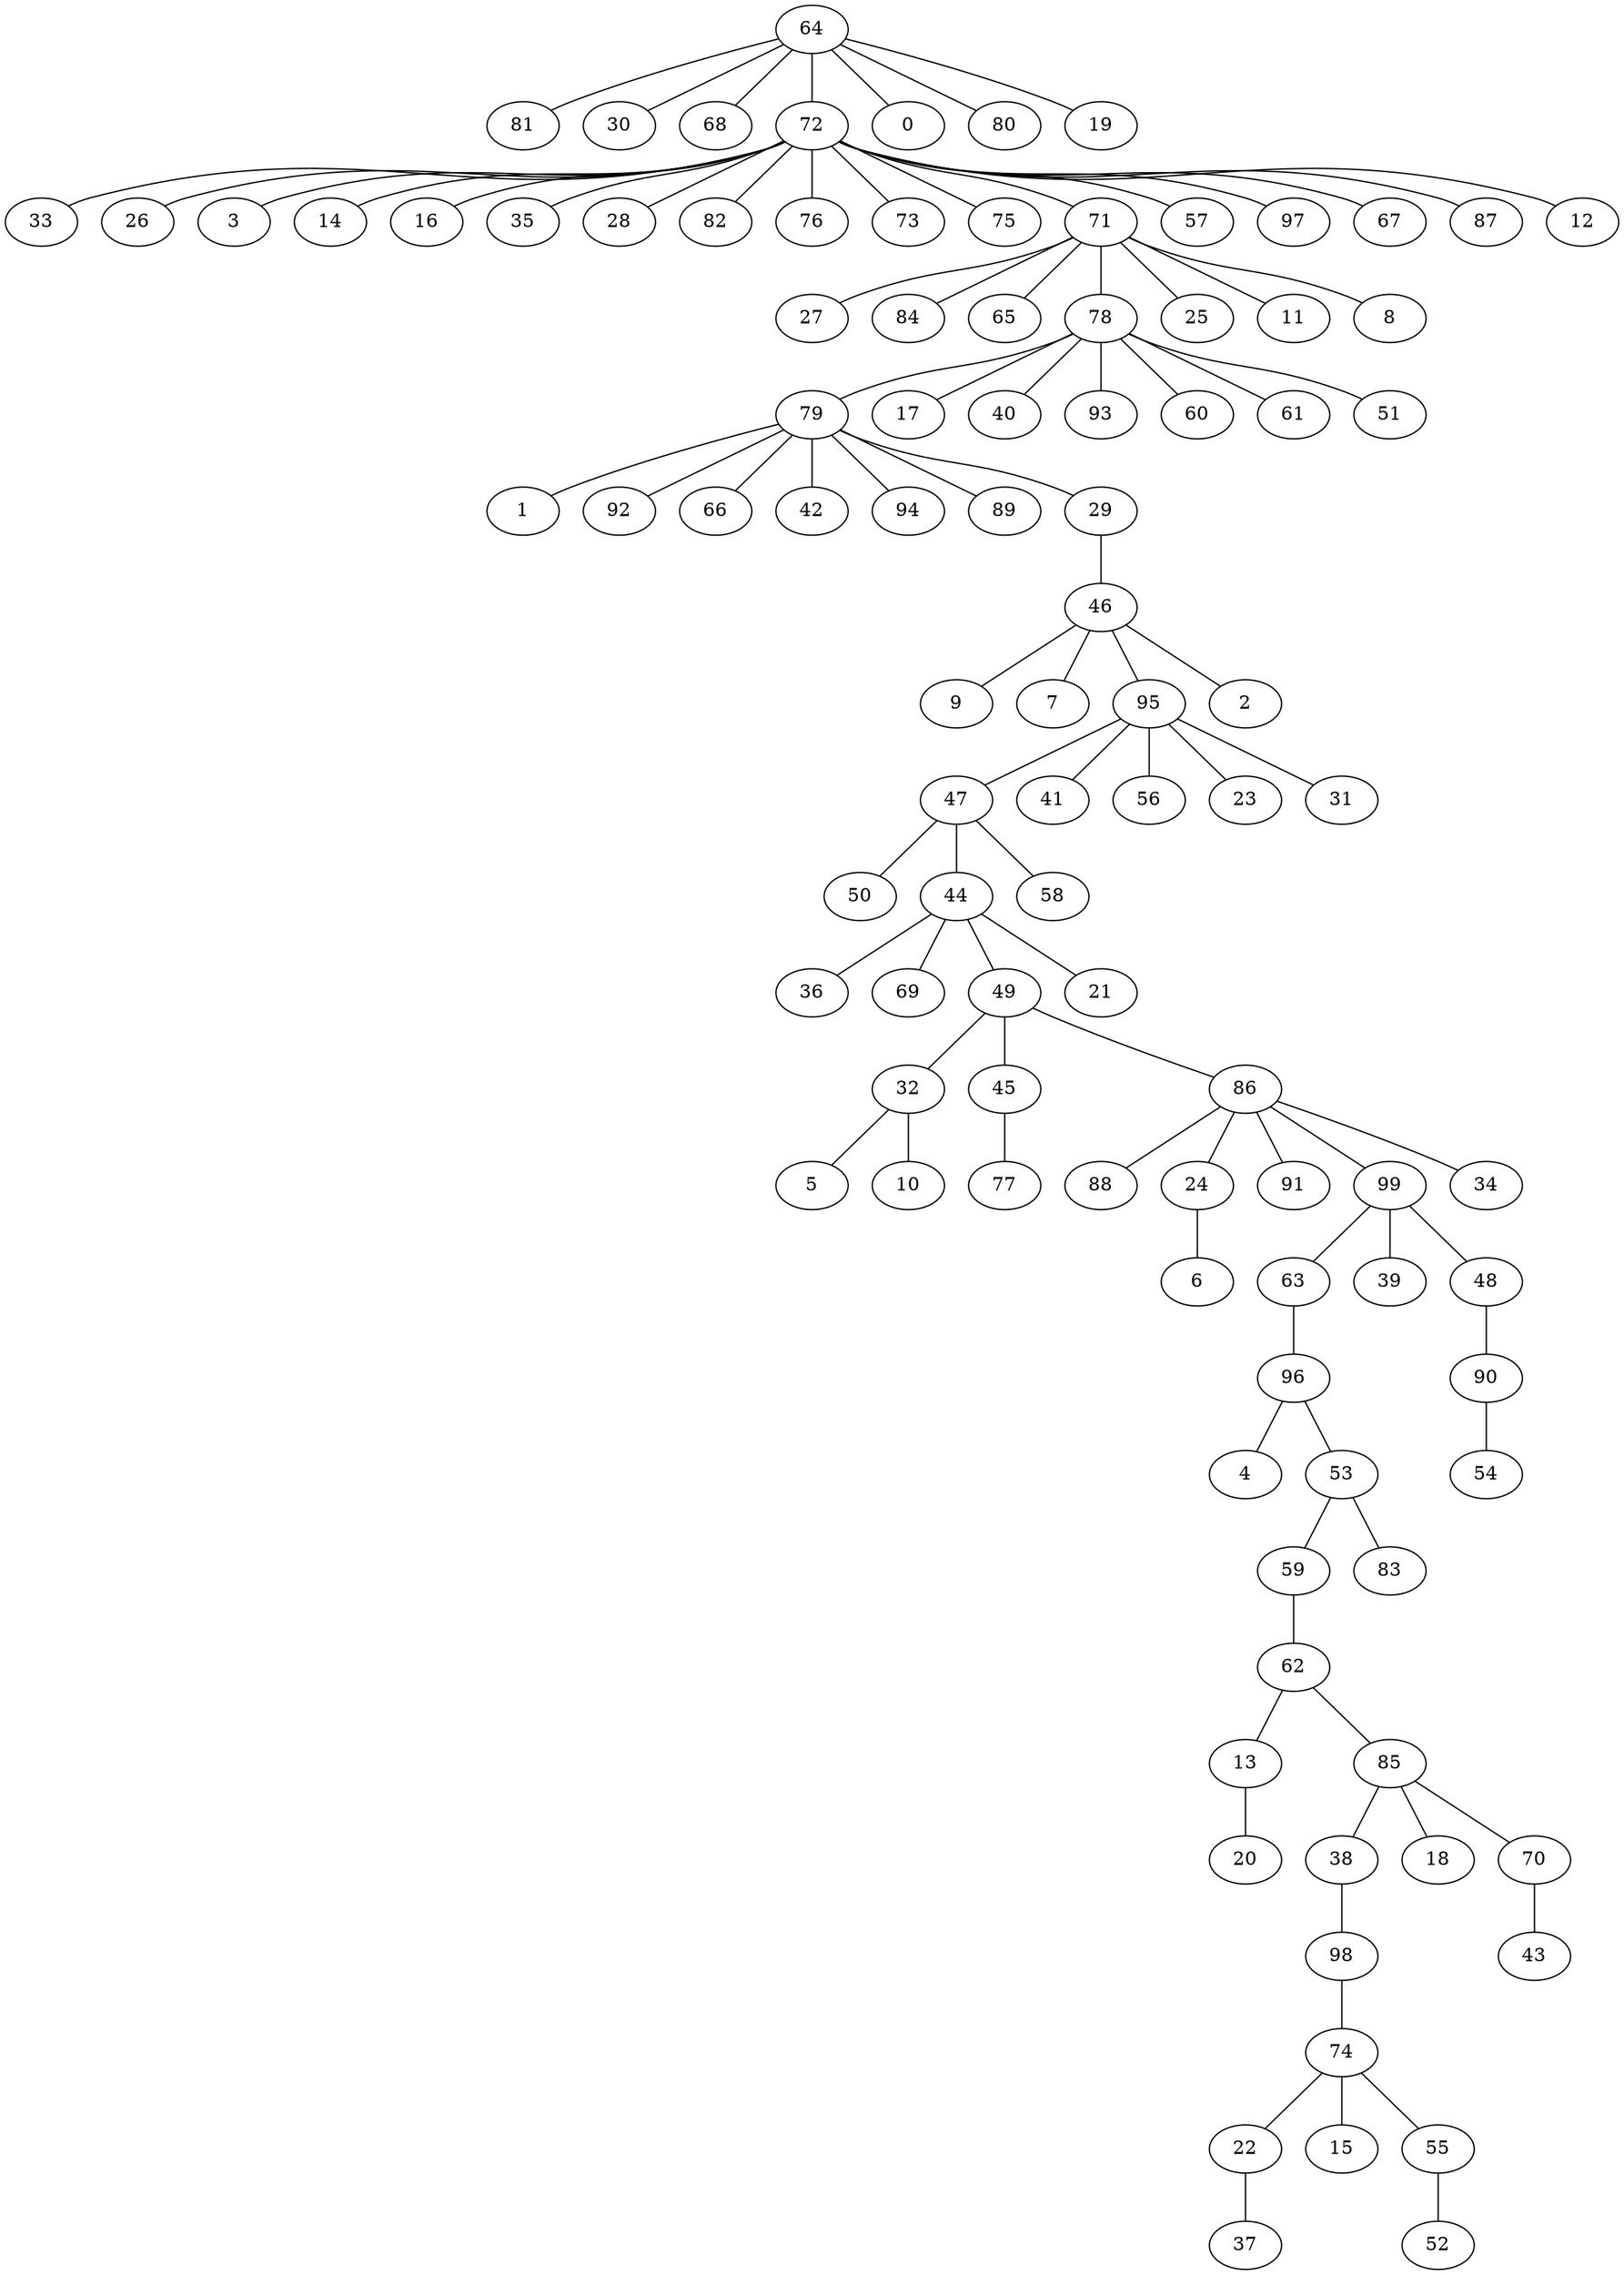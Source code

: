 graph G {
"79";
"4";
"5";
"37";
"88";
"27";
"1";
"33";
"52";
"90";
"62";
"92";
"9";
"13";
"7";
"84";
"17";
"66";
"26";
"81";
"63";
"6";
"40";
"93";
"24";
"3";
"14";
"16";
"64";
"42";
"65";
"35";
"91";
"94";
"36";
"22";
"50";
"30";
"28";
"68";
"47";
"89";
"59";
"83";
"46";
"72";
"39";
"41";
"74";
"15";
"98";
"10";
"78";
"53";
"82";
"56";
"95";
"44";
"25";
"76";
"38";
"73";
"48";
"32";
"75";
"45";
"69";
"20";
"0";
"55";
"60";
"29";
"43";
"49";
"77";
"11";
"18";
"71";
"80";
"99";
"85";
"58";
"23";
"57";
"61";
"96";
"86";
"97";
"67";
"21";
"19";
"34";
"2";
"31";
"8";
"70";
"54";
"87";
"51";
"12";
    "47" -- "58";
    "78" -- "17";
    "96" -- "4";
    "72" -- "73";
    "62" -- "13";
    "78" -- "60";
    "22" -- "37";
    "72" -- "33";
    "78" -- "51";
    "49" -- "32";
    "72" -- "67";
    "70" -- "43";
    "71" -- "8";
    "13" -- "20";
    "72" -- "87";
    "46" -- "7";
    "74" -- "22";
    "62" -- "85";
    "71" -- "65";
    "95" -- "23";
    "86" -- "88";
    "49" -- "86";
    "64" -- "30";
    "64" -- "68";
    "48" -- "90";
    "46" -- "2";
    "63" -- "96";
    "32" -- "10";
    "64" -- "80";
    "78" -- "40";
    "72" -- "57";
    "47" -- "44";
    "71" -- "11";
    "78" -- "61";
    "86" -- "91";
    "53" -- "83";
    "46" -- "95";
    "99" -- "39";
    "79" -- "66";
    "86" -- "34";
    "95" -- "41";
    "79" -- "42";
    "64" -- "0";
    "79" -- "29";
    "79" -- "89";
    "71" -- "27";
    "74" -- "55";
    "45" -- "77";
    "72" -- "16";
    "44" -- "69";
    "72" -- "35";
    "96" -- "53";
    "72" -- "97";
    "47" -- "50";
    "72" -- "14";
    "71" -- "25";
    "72" -- "75";
    "24" -- "6";
    "99" -- "48";
    "99" -- "63";
    "29" -- "46";
    "95" -- "56";
    "44" -- "49";
    "79" -- "1";
    "64" -- "72";
    "46" -- "9";
    "78" -- "79";
    "44" -- "21";
    "79" -- "94";
    "49" -- "45";
    "98" -- "74";
    "71" -- "84";
    "44" -- "36";
    "85" -- "18";
    "53" -- "59";
    "72" -- "28";
    "86" -- "24";
    "85" -- "70";
    "90" -- "54";
    "32" -- "5";
    "72" -- "82";
    "71" -- "78";
    "85" -- "38";
    "79" -- "92";
    "95" -- "47";
    "78" -- "93";
    "72" -- "76";
    "95" -- "31";
    "38" -- "98";
    "86" -- "99";
    "72" -- "26";
    "74" -- "15";
    "59" -- "62";
    "64" -- "19";
    "72" -- "3";
    "72" -- "12";
    "72" -- "71";
    "64" -- "81";
    "55" -- "52";
}
